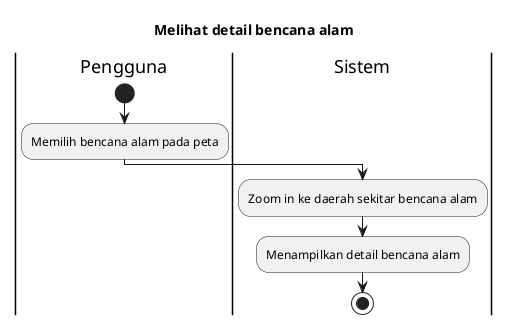 @startuml Melihat detail bencana alam

title Melihat detail bencana alam
 
|Pengguna|
start
:Memilih bencana alam pada peta;

|Sistem|
:Zoom in ke daerah sekitar bencana alam;
:Menampilkan detail bencana alam;

stop

@enduml